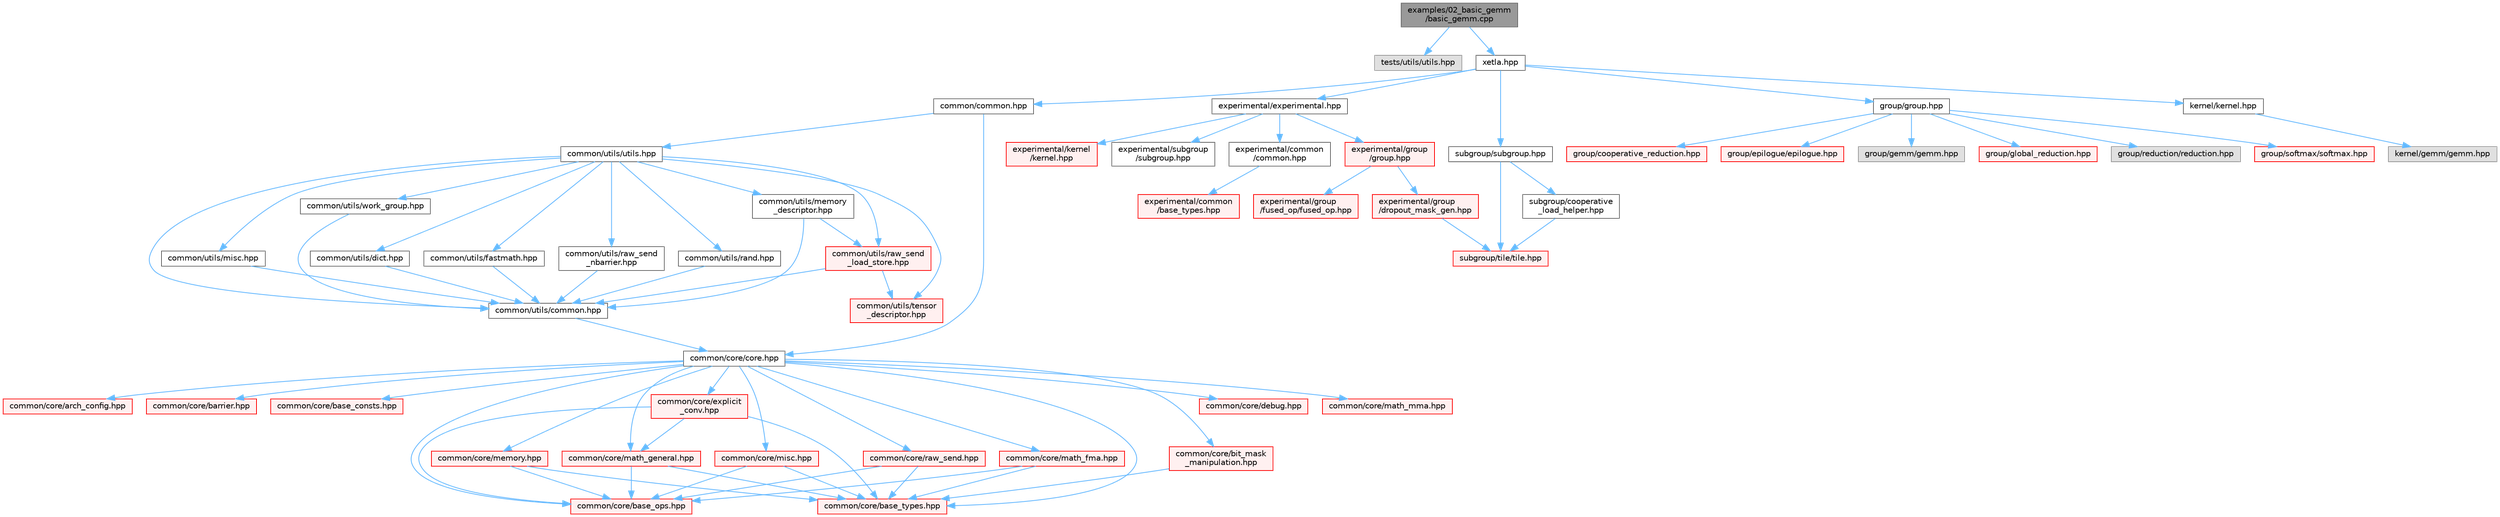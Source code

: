 digraph "examples/02_basic_gemm/basic_gemm.cpp"
{
 // LATEX_PDF_SIZE
  bgcolor="transparent";
  edge [fontname=Helvetica,fontsize=10,labelfontname=Helvetica,labelfontsize=10];
  node [fontname=Helvetica,fontsize=10,shape=box,height=0.2,width=0.4];
  Node1 [id="Node000001",label="examples/02_basic_gemm\l/basic_gemm.cpp",height=0.2,width=0.4,color="gray40", fillcolor="grey60", style="filled", fontcolor="black",tooltip=" "];
  Node1 -> Node2 [id="edge1_Node000001_Node000002",color="steelblue1",style="solid",tooltip=" "];
  Node2 [id="Node000002",label="tests/utils/utils.hpp",height=0.2,width=0.4,color="grey60", fillcolor="#E0E0E0", style="filled",tooltip=" "];
  Node1 -> Node3 [id="edge2_Node000001_Node000003",color="steelblue1",style="solid",tooltip=" "];
  Node3 [id="Node000003",label="xetla.hpp",height=0.2,width=0.4,color="grey40", fillcolor="white", style="filled",URL="$xetla_8hpp.html",tooltip="C++ API."];
  Node3 -> Node4 [id="edge3_Node000003_Node000004",color="steelblue1",style="solid",tooltip=" "];
  Node4 [id="Node000004",label="common/common.hpp",height=0.2,width=0.4,color="grey40", fillcolor="white", style="filled",URL="$common_2common_8hpp.html",tooltip="C++ API."];
  Node4 -> Node5 [id="edge4_Node000004_Node000005",color="steelblue1",style="solid",tooltip=" "];
  Node5 [id="Node000005",label="common/core/core.hpp",height=0.2,width=0.4,color="grey40", fillcolor="white", style="filled",URL="$core_8hpp.html",tooltip="C++ API."];
  Node5 -> Node6 [id="edge5_Node000005_Node000006",color="steelblue1",style="solid",tooltip=" "];
  Node6 [id="Node000006",label="common/core/arch_config.hpp",height=0.2,width=0.4,color="red", fillcolor="#FFF0F0", style="filled",URL="$arch__config_8hpp.html",tooltip="C++ API."];
  Node5 -> Node10 [id="edge6_Node000005_Node000010",color="steelblue1",style="solid",tooltip=" "];
  Node10 [id="Node000010",label="common/core/barrier.hpp",height=0.2,width=0.4,color="red", fillcolor="#FFF0F0", style="filled",URL="$barrier_8hpp.html",tooltip="C++ API."];
  Node5 -> Node11 [id="edge7_Node000005_Node000011",color="steelblue1",style="solid",tooltip=" "];
  Node11 [id="Node000011",label="common/core/base_consts.hpp",height=0.2,width=0.4,color="red", fillcolor="#FFF0F0", style="filled",URL="$base__consts_8hpp.html",tooltip="C++ API."];
  Node5 -> Node12 [id="edge8_Node000005_Node000012",color="steelblue1",style="solid",tooltip=" "];
  Node12 [id="Node000012",label="common/core/base_ops.hpp",height=0.2,width=0.4,color="red", fillcolor="#FFF0F0", style="filled",URL="$base__ops_8hpp.html",tooltip="C++ API."];
  Node5 -> Node13 [id="edge9_Node000005_Node000013",color="steelblue1",style="solid",tooltip=" "];
  Node13 [id="Node000013",label="common/core/base_types.hpp",height=0.2,width=0.4,color="red", fillcolor="#FFF0F0", style="filled",URL="$common_2core_2base__types_8hpp.html",tooltip="C++ API."];
  Node5 -> Node14 [id="edge10_Node000005_Node000014",color="steelblue1",style="solid",tooltip=" "];
  Node14 [id="Node000014",label="common/core/bit_mask\l_manipulation.hpp",height=0.2,width=0.4,color="red", fillcolor="#FFF0F0", style="filled",URL="$bit__mask__manipulation_8hpp.html",tooltip="C++ API."];
  Node14 -> Node13 [id="edge11_Node000014_Node000013",color="steelblue1",style="solid",tooltip=" "];
  Node5 -> Node15 [id="edge12_Node000005_Node000015",color="steelblue1",style="solid",tooltip=" "];
  Node15 [id="Node000015",label="common/core/debug.hpp",height=0.2,width=0.4,color="red", fillcolor="#FFF0F0", style="filled",URL="$debug_8hpp.html",tooltip=" "];
  Node5 -> Node16 [id="edge13_Node000005_Node000016",color="steelblue1",style="solid",tooltip=" "];
  Node16 [id="Node000016",label="common/core/explicit\l_conv.hpp",height=0.2,width=0.4,color="red", fillcolor="#FFF0F0", style="filled",URL="$explicit__conv_8hpp.html",tooltip="C++ API."];
  Node16 -> Node12 [id="edge14_Node000016_Node000012",color="steelblue1",style="solid",tooltip=" "];
  Node16 -> Node13 [id="edge15_Node000016_Node000013",color="steelblue1",style="solid",tooltip=" "];
  Node16 -> Node17 [id="edge16_Node000016_Node000017",color="steelblue1",style="solid",tooltip=" "];
  Node17 [id="Node000017",label="common/core/math_general.hpp",height=0.2,width=0.4,color="red", fillcolor="#FFF0F0", style="filled",URL="$math__general_8hpp.html",tooltip="C++ API."];
  Node17 -> Node12 [id="edge17_Node000017_Node000012",color="steelblue1",style="solid",tooltip=" "];
  Node17 -> Node13 [id="edge18_Node000017_Node000013",color="steelblue1",style="solid",tooltip=" "];
  Node5 -> Node18 [id="edge19_Node000005_Node000018",color="steelblue1",style="solid",tooltip=" "];
  Node18 [id="Node000018",label="common/core/math_fma.hpp",height=0.2,width=0.4,color="red", fillcolor="#FFF0F0", style="filled",URL="$math__fma_8hpp.html",tooltip="C++ API."];
  Node18 -> Node12 [id="edge20_Node000018_Node000012",color="steelblue1",style="solid",tooltip=" "];
  Node18 -> Node13 [id="edge21_Node000018_Node000013",color="steelblue1",style="solid",tooltip=" "];
  Node5 -> Node17 [id="edge22_Node000005_Node000017",color="steelblue1",style="solid",tooltip=" "];
  Node5 -> Node19 [id="edge23_Node000005_Node000019",color="steelblue1",style="solid",tooltip=" "];
  Node19 [id="Node000019",label="common/core/math_mma.hpp",height=0.2,width=0.4,color="red", fillcolor="#FFF0F0", style="filled",URL="$math__mma_8hpp.html",tooltip="C++ API."];
  Node5 -> Node20 [id="edge24_Node000005_Node000020",color="steelblue1",style="solid",tooltip=" "];
  Node20 [id="Node000020",label="common/core/memory.hpp",height=0.2,width=0.4,color="red", fillcolor="#FFF0F0", style="filled",URL="$memory_8hpp.html",tooltip="C++ API."];
  Node20 -> Node12 [id="edge25_Node000020_Node000012",color="steelblue1",style="solid",tooltip=" "];
  Node20 -> Node13 [id="edge26_Node000020_Node000013",color="steelblue1",style="solid",tooltip=" "];
  Node5 -> Node23 [id="edge27_Node000005_Node000023",color="steelblue1",style="solid",tooltip=" "];
  Node23 [id="Node000023",label="common/core/misc.hpp",height=0.2,width=0.4,color="red", fillcolor="#FFF0F0", style="filled",URL="$core_2misc_8hpp.html",tooltip="C++ API."];
  Node23 -> Node12 [id="edge28_Node000023_Node000012",color="steelblue1",style="solid",tooltip=" "];
  Node23 -> Node13 [id="edge29_Node000023_Node000013",color="steelblue1",style="solid",tooltip=" "];
  Node5 -> Node24 [id="edge30_Node000005_Node000024",color="steelblue1",style="solid",tooltip=" "];
  Node24 [id="Node000024",label="common/core/raw_send.hpp",height=0.2,width=0.4,color="red", fillcolor="#FFF0F0", style="filled",URL="$raw__send_8hpp.html",tooltip="C++ API."];
  Node24 -> Node12 [id="edge31_Node000024_Node000012",color="steelblue1",style="solid",tooltip=" "];
  Node24 -> Node13 [id="edge32_Node000024_Node000013",color="steelblue1",style="solid",tooltip=" "];
  Node4 -> Node25 [id="edge33_Node000004_Node000025",color="steelblue1",style="solid",tooltip=" "];
  Node25 [id="Node000025",label="common/utils/utils.hpp",height=0.2,width=0.4,color="grey40", fillcolor="white", style="filled",URL="$utils_8hpp.html",tooltip=" "];
  Node25 -> Node26 [id="edge34_Node000025_Node000026",color="steelblue1",style="solid",tooltip=" "];
  Node26 [id="Node000026",label="common/utils/common.hpp",height=0.2,width=0.4,color="grey40", fillcolor="white", style="filled",URL="$common_2utils_2common_8hpp.html",tooltip="C++ API."];
  Node26 -> Node5 [id="edge35_Node000026_Node000005",color="steelblue1",style="solid",tooltip=" "];
  Node25 -> Node27 [id="edge36_Node000025_Node000027",color="steelblue1",style="solid",tooltip=" "];
  Node27 [id="Node000027",label="common/utils/dict.hpp",height=0.2,width=0.4,color="grey40", fillcolor="white", style="filled",URL="$dict_8hpp.html",tooltip=" "];
  Node27 -> Node26 [id="edge37_Node000027_Node000026",color="steelblue1",style="solid",tooltip=" "];
  Node25 -> Node28 [id="edge38_Node000025_Node000028",color="steelblue1",style="solid",tooltip=" "];
  Node28 [id="Node000028",label="common/utils/fastmath.hpp",height=0.2,width=0.4,color="grey40", fillcolor="white", style="filled",URL="$fastmath_8hpp.html",tooltip="C++ API."];
  Node28 -> Node26 [id="edge39_Node000028_Node000026",color="steelblue1",style="solid",tooltip=" "];
  Node25 -> Node29 [id="edge40_Node000025_Node000029",color="steelblue1",style="solid",tooltip=" "];
  Node29 [id="Node000029",label="common/utils/memory\l_descriptor.hpp",height=0.2,width=0.4,color="grey40", fillcolor="white", style="filled",URL="$memory__descriptor_8hpp.html",tooltip="C++ API."];
  Node29 -> Node26 [id="edge41_Node000029_Node000026",color="steelblue1",style="solid",tooltip=" "];
  Node29 -> Node30 [id="edge42_Node000029_Node000030",color="steelblue1",style="solid",tooltip=" "];
  Node30 [id="Node000030",label="common/utils/raw_send\l_load_store.hpp",height=0.2,width=0.4,color="red", fillcolor="#FFF0F0", style="filled",URL="$raw__send__load__store_8hpp.html",tooltip="C++ API."];
  Node30 -> Node26 [id="edge43_Node000030_Node000026",color="steelblue1",style="solid",tooltip=" "];
  Node30 -> Node22 [id="edge44_Node000030_Node000022",color="steelblue1",style="solid",tooltip=" "];
  Node22 [id="Node000022",label="common/utils/tensor\l_descriptor.hpp",height=0.2,width=0.4,color="red", fillcolor="#FFF0F0", style="filled",URL="$tensor__descriptor_8hpp.html",tooltip="C++ API."];
  Node25 -> Node31 [id="edge45_Node000025_Node000031",color="steelblue1",style="solid",tooltip=" "];
  Node31 [id="Node000031",label="common/utils/misc.hpp",height=0.2,width=0.4,color="grey40", fillcolor="white", style="filled",URL="$utils_2misc_8hpp.html",tooltip="C++ API."];
  Node31 -> Node26 [id="edge46_Node000031_Node000026",color="steelblue1",style="solid",tooltip=" "];
  Node25 -> Node32 [id="edge47_Node000025_Node000032",color="steelblue1",style="solid",tooltip=" "];
  Node32 [id="Node000032",label="common/utils/rand.hpp",height=0.2,width=0.4,color="grey40", fillcolor="white", style="filled",URL="$rand_8hpp.html",tooltip="C++ API."];
  Node32 -> Node26 [id="edge48_Node000032_Node000026",color="steelblue1",style="solid",tooltip=" "];
  Node25 -> Node30 [id="edge49_Node000025_Node000030",color="steelblue1",style="solid",tooltip=" "];
  Node25 -> Node33 [id="edge50_Node000025_Node000033",color="steelblue1",style="solid",tooltip=" "];
  Node33 [id="Node000033",label="common/utils/raw_send\l_nbarrier.hpp",height=0.2,width=0.4,color="grey40", fillcolor="white", style="filled",URL="$raw__send__nbarrier_8hpp.html",tooltip="C++ API."];
  Node33 -> Node26 [id="edge51_Node000033_Node000026",color="steelblue1",style="solid",tooltip=" "];
  Node25 -> Node22 [id="edge52_Node000025_Node000022",color="steelblue1",style="solid",tooltip=" "];
  Node25 -> Node34 [id="edge53_Node000025_Node000034",color="steelblue1",style="solid",tooltip=" "];
  Node34 [id="Node000034",label="common/utils/work_group.hpp",height=0.2,width=0.4,color="grey40", fillcolor="white", style="filled",URL="$work__group_8hpp.html",tooltip="C++ API."];
  Node34 -> Node26 [id="edge54_Node000034_Node000026",color="steelblue1",style="solid",tooltip=" "];
  Node3 -> Node35 [id="edge55_Node000003_Node000035",color="steelblue1",style="solid",tooltip=" "];
  Node35 [id="Node000035",label="experimental/experimental.hpp",height=0.2,width=0.4,color="grey40", fillcolor="white", style="filled",URL="$experimental_8hpp.html",tooltip="C++ API."];
  Node35 -> Node36 [id="edge56_Node000035_Node000036",color="steelblue1",style="solid",tooltip=" "];
  Node36 [id="Node000036",label="experimental/common\l/common.hpp",height=0.2,width=0.4,color="grey40", fillcolor="white", style="filled",URL="$experimental_2common_2common_8hpp.html",tooltip="C++ API."];
  Node36 -> Node37 [id="edge57_Node000036_Node000037",color="steelblue1",style="solid",tooltip=" "];
  Node37 [id="Node000037",label="experimental/common\l/base_types.hpp",height=0.2,width=0.4,color="red", fillcolor="#FFF0F0", style="filled",URL="$experimental_2common_2base__types_8hpp.html",tooltip="C++ API."];
  Node35 -> Node39 [id="edge58_Node000035_Node000039",color="steelblue1",style="solid",tooltip=" "];
  Node39 [id="Node000039",label="experimental/group\l/group.hpp",height=0.2,width=0.4,color="red", fillcolor="#FFF0F0", style="filled",URL="$experimental_2group_2group_8hpp.html",tooltip="C++ API."];
  Node39 -> Node40 [id="edge59_Node000039_Node000040",color="steelblue1",style="solid",tooltip=" "];
  Node40 [id="Node000040",label="experimental/group\l/dropout_mask_gen.hpp",height=0.2,width=0.4,color="red", fillcolor="#FFF0F0", style="filled",URL="$dropout__mask__gen_8hpp.html",tooltip="C++ API."];
  Node40 -> Node41 [id="edge60_Node000040_Node000041",color="steelblue1",style="solid",tooltip=" "];
  Node41 [id="Node000041",label="subgroup/tile/tile.hpp",height=0.2,width=0.4,color="red", fillcolor="#FFF0F0", style="filled",URL="$tile_8hpp.html",tooltip="C++ API."];
  Node39 -> Node57 [id="edge61_Node000039_Node000057",color="steelblue1",style="solid",tooltip=" "];
  Node57 [id="Node000057",label="experimental/group\l/fused_op/fused_op.hpp",height=0.2,width=0.4,color="red", fillcolor="#FFF0F0", style="filled",URL="$fused__op_8hpp.html",tooltip="C++ API."];
  Node35 -> Node72 [id="edge62_Node000035_Node000072",color="steelblue1",style="solid",tooltip=" "];
  Node72 [id="Node000072",label="experimental/kernel\l/kernel.hpp",height=0.2,width=0.4,color="red", fillcolor="#FFF0F0", style="filled",URL="$experimental_2kernel_2kernel_8hpp.html",tooltip="C++ API."];
  Node35 -> Node65 [id="edge63_Node000035_Node000065",color="steelblue1",style="solid",tooltip=" "];
  Node65 [id="Node000065",label="experimental/subgroup\l/subgroup.hpp",height=0.2,width=0.4,color="grey40", fillcolor="white", style="filled",URL="$experimental_2subgroup_2subgroup_8hpp.html",tooltip="C++ API."];
  Node3 -> Node98 [id="edge64_Node000003_Node000098",color="steelblue1",style="solid",tooltip=" "];
  Node98 [id="Node000098",label="group/group.hpp",height=0.2,width=0.4,color="grey40", fillcolor="white", style="filled",URL="$group_2group_8hpp.html",tooltip="C++ API."];
  Node98 -> Node99 [id="edge65_Node000098_Node000099",color="steelblue1",style="solid",tooltip=" "];
  Node99 [id="Node000099",label="group/cooperative_reduction.hpp",height=0.2,width=0.4,color="red", fillcolor="#FFF0F0", style="filled",URL="$cooperative__reduction_8hpp.html",tooltip="C++ API."];
  Node98 -> Node101 [id="edge66_Node000098_Node000101",color="steelblue1",style="solid",tooltip=" "];
  Node101 [id="Node000101",label="group/epilogue/epilogue.hpp",height=0.2,width=0.4,color="red", fillcolor="#FFF0F0", style="filled",URL="$epilogue_8hpp.html",tooltip="C++ API."];
  Node98 -> Node110 [id="edge67_Node000098_Node000110",color="steelblue1",style="solid",tooltip=" "];
  Node110 [id="Node000110",label="group/gemm/gemm.hpp",height=0.2,width=0.4,color="grey60", fillcolor="#E0E0E0", style="filled",tooltip=" "];
  Node98 -> Node111 [id="edge68_Node000098_Node000111",color="steelblue1",style="solid",tooltip=" "];
  Node111 [id="Node000111",label="group/global_reduction.hpp",height=0.2,width=0.4,color="red", fillcolor="#FFF0F0", style="filled",URL="$global__reduction_8hpp.html",tooltip="C++ API."];
  Node98 -> Node112 [id="edge69_Node000098_Node000112",color="steelblue1",style="solid",tooltip=" "];
  Node112 [id="Node000112",label="group/reduction/reduction.hpp",height=0.2,width=0.4,color="grey60", fillcolor="#E0E0E0", style="filled",tooltip=" "];
  Node98 -> Node113 [id="edge70_Node000098_Node000113",color="steelblue1",style="solid",tooltip=" "];
  Node113 [id="Node000113",label="group/softmax/softmax.hpp",height=0.2,width=0.4,color="red", fillcolor="#FFF0F0", style="filled",URL="$include_2group_2softmax_2softmax_8hpp.html",tooltip="C++ API."];
  Node3 -> Node119 [id="edge71_Node000003_Node000119",color="steelblue1",style="solid",tooltip=" "];
  Node119 [id="Node000119",label="kernel/kernel.hpp",height=0.2,width=0.4,color="grey40", fillcolor="white", style="filled",URL="$kernel_2kernel_8hpp.html",tooltip="C++ API."];
  Node119 -> Node120 [id="edge72_Node000119_Node000120",color="steelblue1",style="solid",tooltip=" "];
  Node120 [id="Node000120",label="kernel/gemm/gemm.hpp",height=0.2,width=0.4,color="grey60", fillcolor="#E0E0E0", style="filled",tooltip=" "];
  Node3 -> Node121 [id="edge73_Node000003_Node000121",color="steelblue1",style="solid",tooltip=" "];
  Node121 [id="Node000121",label="subgroup/subgroup.hpp",height=0.2,width=0.4,color="grey40", fillcolor="white", style="filled",URL="$subgroup_2subgroup_8hpp.html",tooltip="C++ API."];
  Node121 -> Node122 [id="edge74_Node000121_Node000122",color="steelblue1",style="solid",tooltip=" "];
  Node122 [id="Node000122",label="subgroup/cooperative\l_load_helper.hpp",height=0.2,width=0.4,color="grey40", fillcolor="white", style="filled",URL="$cooperative__load__helper_8hpp.html",tooltip="C++ API."];
  Node122 -> Node41 [id="edge75_Node000122_Node000041",color="steelblue1",style="solid",tooltip=" "];
  Node121 -> Node41 [id="edge76_Node000121_Node000041",color="steelblue1",style="solid",tooltip=" "];
}
